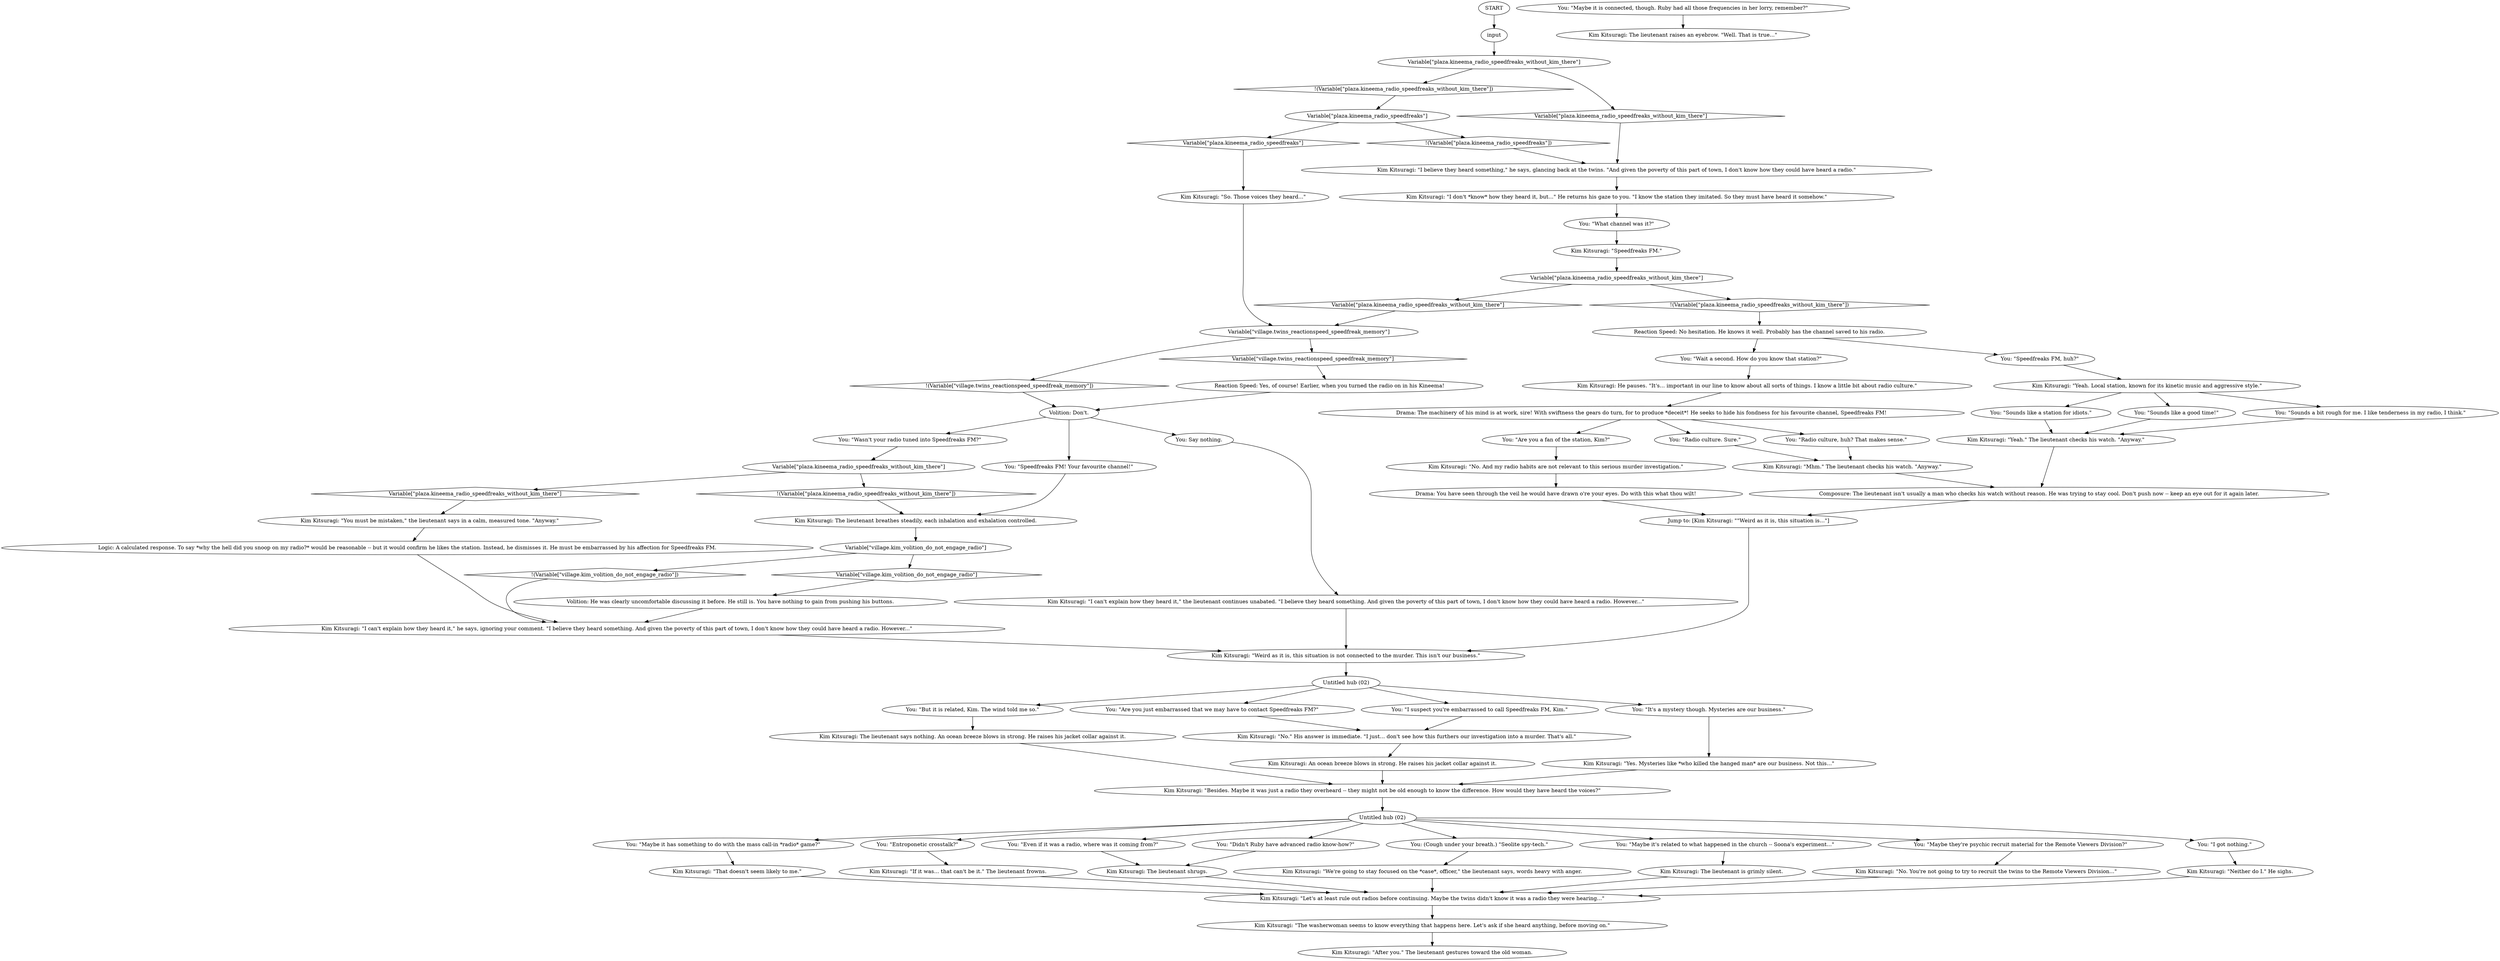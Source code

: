 # KIM SWITCH / TWINS AND RADIO
# Fires after you've heard the Twins testimony with Kim. He reveals he knows the station. Weird if true, worth giving them a call.
# ==================================================
digraph G {
	  0 [label="START"];
	  1 [label="input"];
	  2 [label="Kim Kitsuragi: \"So. Those voices they heard...\""];
	  3 [label="Variable[\"village.twins_reactionspeed_speedfreak_memory\"]"];
	  4 [label="Variable[\"village.twins_reactionspeed_speedfreak_memory\"]", shape=diamond];
	  5 [label="!(Variable[\"village.twins_reactionspeed_speedfreak_memory\"])", shape=diamond];
	  6 [label="You: \"Maybe they're psychic recruit material for the Remote Viewers Division?\""];
	  7 [label="You: \"Maybe it has something to do with the mass call-in *radio* game?\""];
	  8 [label="Kim Kitsuragi: \"That doesn't seem likely to me.\""];
	  9 [label="Drama: The machinery of his mind is at work, sire! With swiftness the gears do turn, for to produce *deceit*! He seeks to hide his fondness for his favourite channel, Speedfreaks FM!"];
	  10 [label="You: \"Maybe it is connected, though. Ruby had all those frequencies in her lorry, remember?\""];
	  11 [label="Kim Kitsuragi: \"The washerwoman seems to know everything that happens here. Let's ask if she heard anything, before moving on.\""];
	  12 [label="Variable[\"plaza.kineema_radio_speedfreaks_without_kim_there\"]"];
	  13 [label="Variable[\"plaza.kineema_radio_speedfreaks_without_kim_there\"]", shape=diamond];
	  14 [label="!(Variable[\"plaza.kineema_radio_speedfreaks_without_kim_there\"])", shape=diamond];
	  15 [label="Kim Kitsuragi: The lieutenant says nothing. An ocean breeze blows in strong. He raises his jacket collar against it."];
	  16 [label="Volition: Don't."];
	  17 [label="Kim Kitsuragi: The lieutenant breathes steadily, each inhalation and exhalation controlled."];
	  18 [label="Kim Kitsuragi: \"I can't explain how they heard it,\" the lieutenant continues unabated. \"I believe they heard something. And given the poverty of this part of town, I don't know how they could have heard a radio. However...\""];
	  19 [label="Kim Kitsuragi: \"If it was... that can't be it.\" The lieutenant frowns."];
	  20 [label="You: \"Even if it was a radio, where was it coming from?\""];
	  21 [label="You: \"Sounds a bit rough for me. I like tenderness in my radio, I think.\""];
	  22 [label="You: \"Radio culture, huh? That makes sense.\""];
	  23 [label="Kim Kitsuragi: \"No. And my radio habits are not relevant to this serious murder investigation.\""];
	  24 [label="Kim Kitsuragi: The lieutenant shrugs."];
	  25 [label="You: \"Radio culture. Sure.\""];
	  26 [label="You: \"Speedfreaks FM! Your favourite channel!\""];
	  27 [label="Variable[\"plaza.kineema_radio_speedfreaks_without_kim_there\"]"];
	  28 [label="Variable[\"plaza.kineema_radio_speedfreaks_without_kim_there\"]", shape=diamond];
	  29 [label="!(Variable[\"plaza.kineema_radio_speedfreaks_without_kim_there\"])", shape=diamond];
	  30 [label="You: \"Maybe it's related to what happened in the church -- Soona's experiment...\""];
	  31 [label="Jump to: [Kim Kitsuragi: \"\"Weird as it is, this situation is...\"]"];
	  32 [label="Kim Kitsuragi: \"Speedfreaks FM.\""];
	  33 [label="You: \"Sounds like a station for idiots.\""];
	  34 [label="Kim Kitsuragi: \"I can't explain how they heard it,\" he says, ignoring your comment. \"I believe they heard something. And given the poverty of this part of town, I don't know how they could have heard a radio. However...\""];
	  35 [label="You: \"Entroponetic crosstalk?\""];
	  36 [label="You: \"I got nothing.\""];
	  37 [label="You: \"Wait a second. How do you know that station?\""];
	  38 [label="You: \"Are you a fan of the station, Kim?\""];
	  39 [label="Kim Kitsuragi: \"You must be mistaken,\" the lieutenant says in a calm, measured tone. \"Anyway.\""];
	  40 [label="You: \"It's a mystery though. Mysteries are our business.\""];
	  41 [label="Kim Kitsuragi: The lieutenant raises an eyebrow. \"Well. That is true...\""];
	  42 [label="Kim Kitsuragi: \"No.\" His answer is immediate. \"I just... don't see how this furthers our investigation into a murder. That's all.\""];
	  43 [label="Kim Kitsuragi: An ocean breeze blows in strong. He raises his jacket collar against it."];
	  44 [label="Reaction Speed: No hesitation. He knows it well. Probably has the channel saved to his radio."];
	  45 [label="Kim Kitsuragi: \"We're going to stay focused on the *case*, officer,\" the lieutenant says, words heavy with anger."];
	  46 [label="You: \"Sounds like a good time!\""];
	  47 [label="Drama: You have seen through the veil he would have drawn o're your eyes. Do with this what thou wilt!"];
	  48 [label="You: \"Are you just embarrassed that we may have to contact Speedfreaks FM?\""];
	  49 [label="Kim Kitsuragi: The lieutenant is grimly silent."];
	  50 [label="Kim Kitsuragi: \"Yes. Mysteries like *who killed the hanged man* are our business. Not this...\""];
	  51 [label="Kim Kitsuragi: \"I don't *know* how they heard it, but...\" He returns his gaze to you. \"I know the station they imitated. So they must have heard it somehow.\""];
	  52 [label="You: \"Speedfreaks FM, huh?\""];
	  53 [label="You: \"Wasn't your radio tuned into Speedfreaks FM?\""];
	  54 [label="Variable[\"village.kim_volition_do_not_engage_radio\"]"];
	  55 [label="Variable[\"village.kim_volition_do_not_engage_radio\"]", shape=diamond];
	  56 [label="!(Variable[\"village.kim_volition_do_not_engage_radio\"])", shape=diamond];
	  57 [label="Kim Kitsuragi: \"No. You're not going to try to recruit the twins to the Remote Viewers Division...\""];
	  58 [label="You: \"I suspect you're embarrassed to call Speedfreaks FM, Kim.\""];
	  59 [label="Variable[\"plaza.kineema_radio_speedfreaks\"]"];
	  60 [label="Variable[\"plaza.kineema_radio_speedfreaks\"]", shape=diamond];
	  61 [label="!(Variable[\"plaza.kineema_radio_speedfreaks\"])", shape=diamond];
	  62 [label="Kim Kitsuragi: \"I believe they heard something,\" he says, glancing back at the twins. \"And given the poverty of this part of town, I don't know how they could have heard a radio.\""];
	  63 [label="Composure: The lieutenant isn't usually a man who checks his watch without reason. He was trying to stay cool. Don't push now -- keep an eye out for it again later."];
	  64 [label="Logic: A calculated response. To say *why the hell did you snoop on my radio?* would be reasonable -- but it would confirm he likes the station. Instead, he dismisses it. He must be embarrassed by his affection for Speedfreaks FM."];
	  65 [label="Kim Kitsuragi: \"Yeah. Local station, known for its kinetic music and aggressive style.\""];
	  66 [label="You: (Cough under your breath.) \"Seolite spy-tech.\""];
	  67 [label="Kim Kitsuragi: \"Weird as it is, this situation is not connected to the murder. This isn't our business.\""];
	  68 [label="You: \"But it is related, Kim. The wind told me so.\""];
	  69 [label="Kim Kitsuragi: \"Mhm.\" The lieutenant checks his watch. \"Anyway.\""];
	  70 [label="Untitled hub (02)"];
	  71 [label="Variable[\"plaza.kineema_radio_speedfreaks_without_kim_there\"]"];
	  72 [label="Variable[\"plaza.kineema_radio_speedfreaks_without_kim_there\"]", shape=diamond];
	  73 [label="!(Variable[\"plaza.kineema_radio_speedfreaks_without_kim_there\"])", shape=diamond];
	  74 [label="Kim Kitsuragi: \"Yeah.\" The lieutenant checks his watch. \"Anyway.\""];
	  75 [label="Reaction Speed: Yes, of course! Earlier, when you turned the radio on in his Kineema!"];
	  76 [label="Kim Kitsuragi: \"Let's at least rule out radios before continuing. Maybe the twins didn't know it was a radio they were hearing...\""];
	  77 [label="You: \"Didn't Ruby have advanced radio know-how?\""];
	  78 [label="You: \"What channel was it?\""];
	  79 [label="Volition: He was clearly uncomfortable discussing it before. He still is. You have nothing to gain from pushing his buttons."];
	  80 [label="Kim Kitsuragi: \"After you.\" The lieutenant gestures toward the old woman."];
	  81 [label="Kim Kitsuragi: \"Besides. Maybe it was just a radio they overheard -- they might not be old enough to know the difference. How would they have heard the voices?\""];
	  82 [label="Kim Kitsuragi: He pauses. \"It's... important in our line to know about all sorts of things. I know a little bit about radio culture.\""];
	  83 [label="You: Say nothing."];
	  85 [label="Kim Kitsuragi: \"Neither do I.\" He sighs."];
	  86 [label="Untitled hub (02)"];
	  0 -> 1
	  1 -> 27
	  2 -> 3
	  3 -> 4
	  3 -> 5
	  4 -> 75
	  5 -> 16
	  6 -> 57
	  7 -> 8
	  8 -> 76
	  9 -> 25
	  9 -> 38
	  9 -> 22
	  10 -> 41
	  11 -> 80
	  12 -> 13
	  12 -> 14
	  13 -> 39
	  14 -> 17
	  15 -> 81
	  16 -> 26
	  16 -> 83
	  16 -> 53
	  17 -> 54
	  18 -> 67
	  19 -> 76
	  20 -> 24
	  21 -> 74
	  22 -> 69
	  23 -> 47
	  24 -> 76
	  25 -> 69
	  26 -> 17
	  27 -> 28
	  27 -> 29
	  28 -> 62
	  29 -> 59
	  30 -> 49
	  31 -> 67
	  32 -> 71
	  33 -> 74
	  34 -> 67
	  35 -> 19
	  36 -> 85
	  37 -> 82
	  38 -> 23
	  39 -> 64
	  40 -> 50
	  42 -> 43
	  43 -> 81
	  44 -> 52
	  44 -> 37
	  45 -> 76
	  46 -> 74
	  47 -> 31
	  48 -> 42
	  49 -> 76
	  50 -> 81
	  51 -> 78
	  52 -> 65
	  53 -> 12
	  54 -> 56
	  54 -> 55
	  55 -> 79
	  56 -> 34
	  57 -> 76
	  58 -> 42
	  59 -> 60
	  59 -> 61
	  60 -> 2
	  61 -> 62
	  62 -> 51
	  63 -> 31
	  64 -> 34
	  65 -> 33
	  65 -> 21
	  65 -> 46
	  66 -> 45
	  67 -> 70
	  68 -> 15
	  69 -> 63
	  70 -> 48
	  70 -> 58
	  70 -> 40
	  70 -> 68
	  71 -> 72
	  71 -> 73
	  72 -> 3
	  73 -> 44
	  74 -> 63
	  75 -> 16
	  76 -> 11
	  77 -> 24
	  78 -> 32
	  79 -> 34
	  81 -> 86
	  82 -> 9
	  83 -> 18
	  85 -> 76
	  86 -> 66
	  86 -> 35
	  86 -> 36
	  86 -> 6
	  86 -> 7
	  86 -> 77
	  86 -> 20
	  86 -> 30
}

